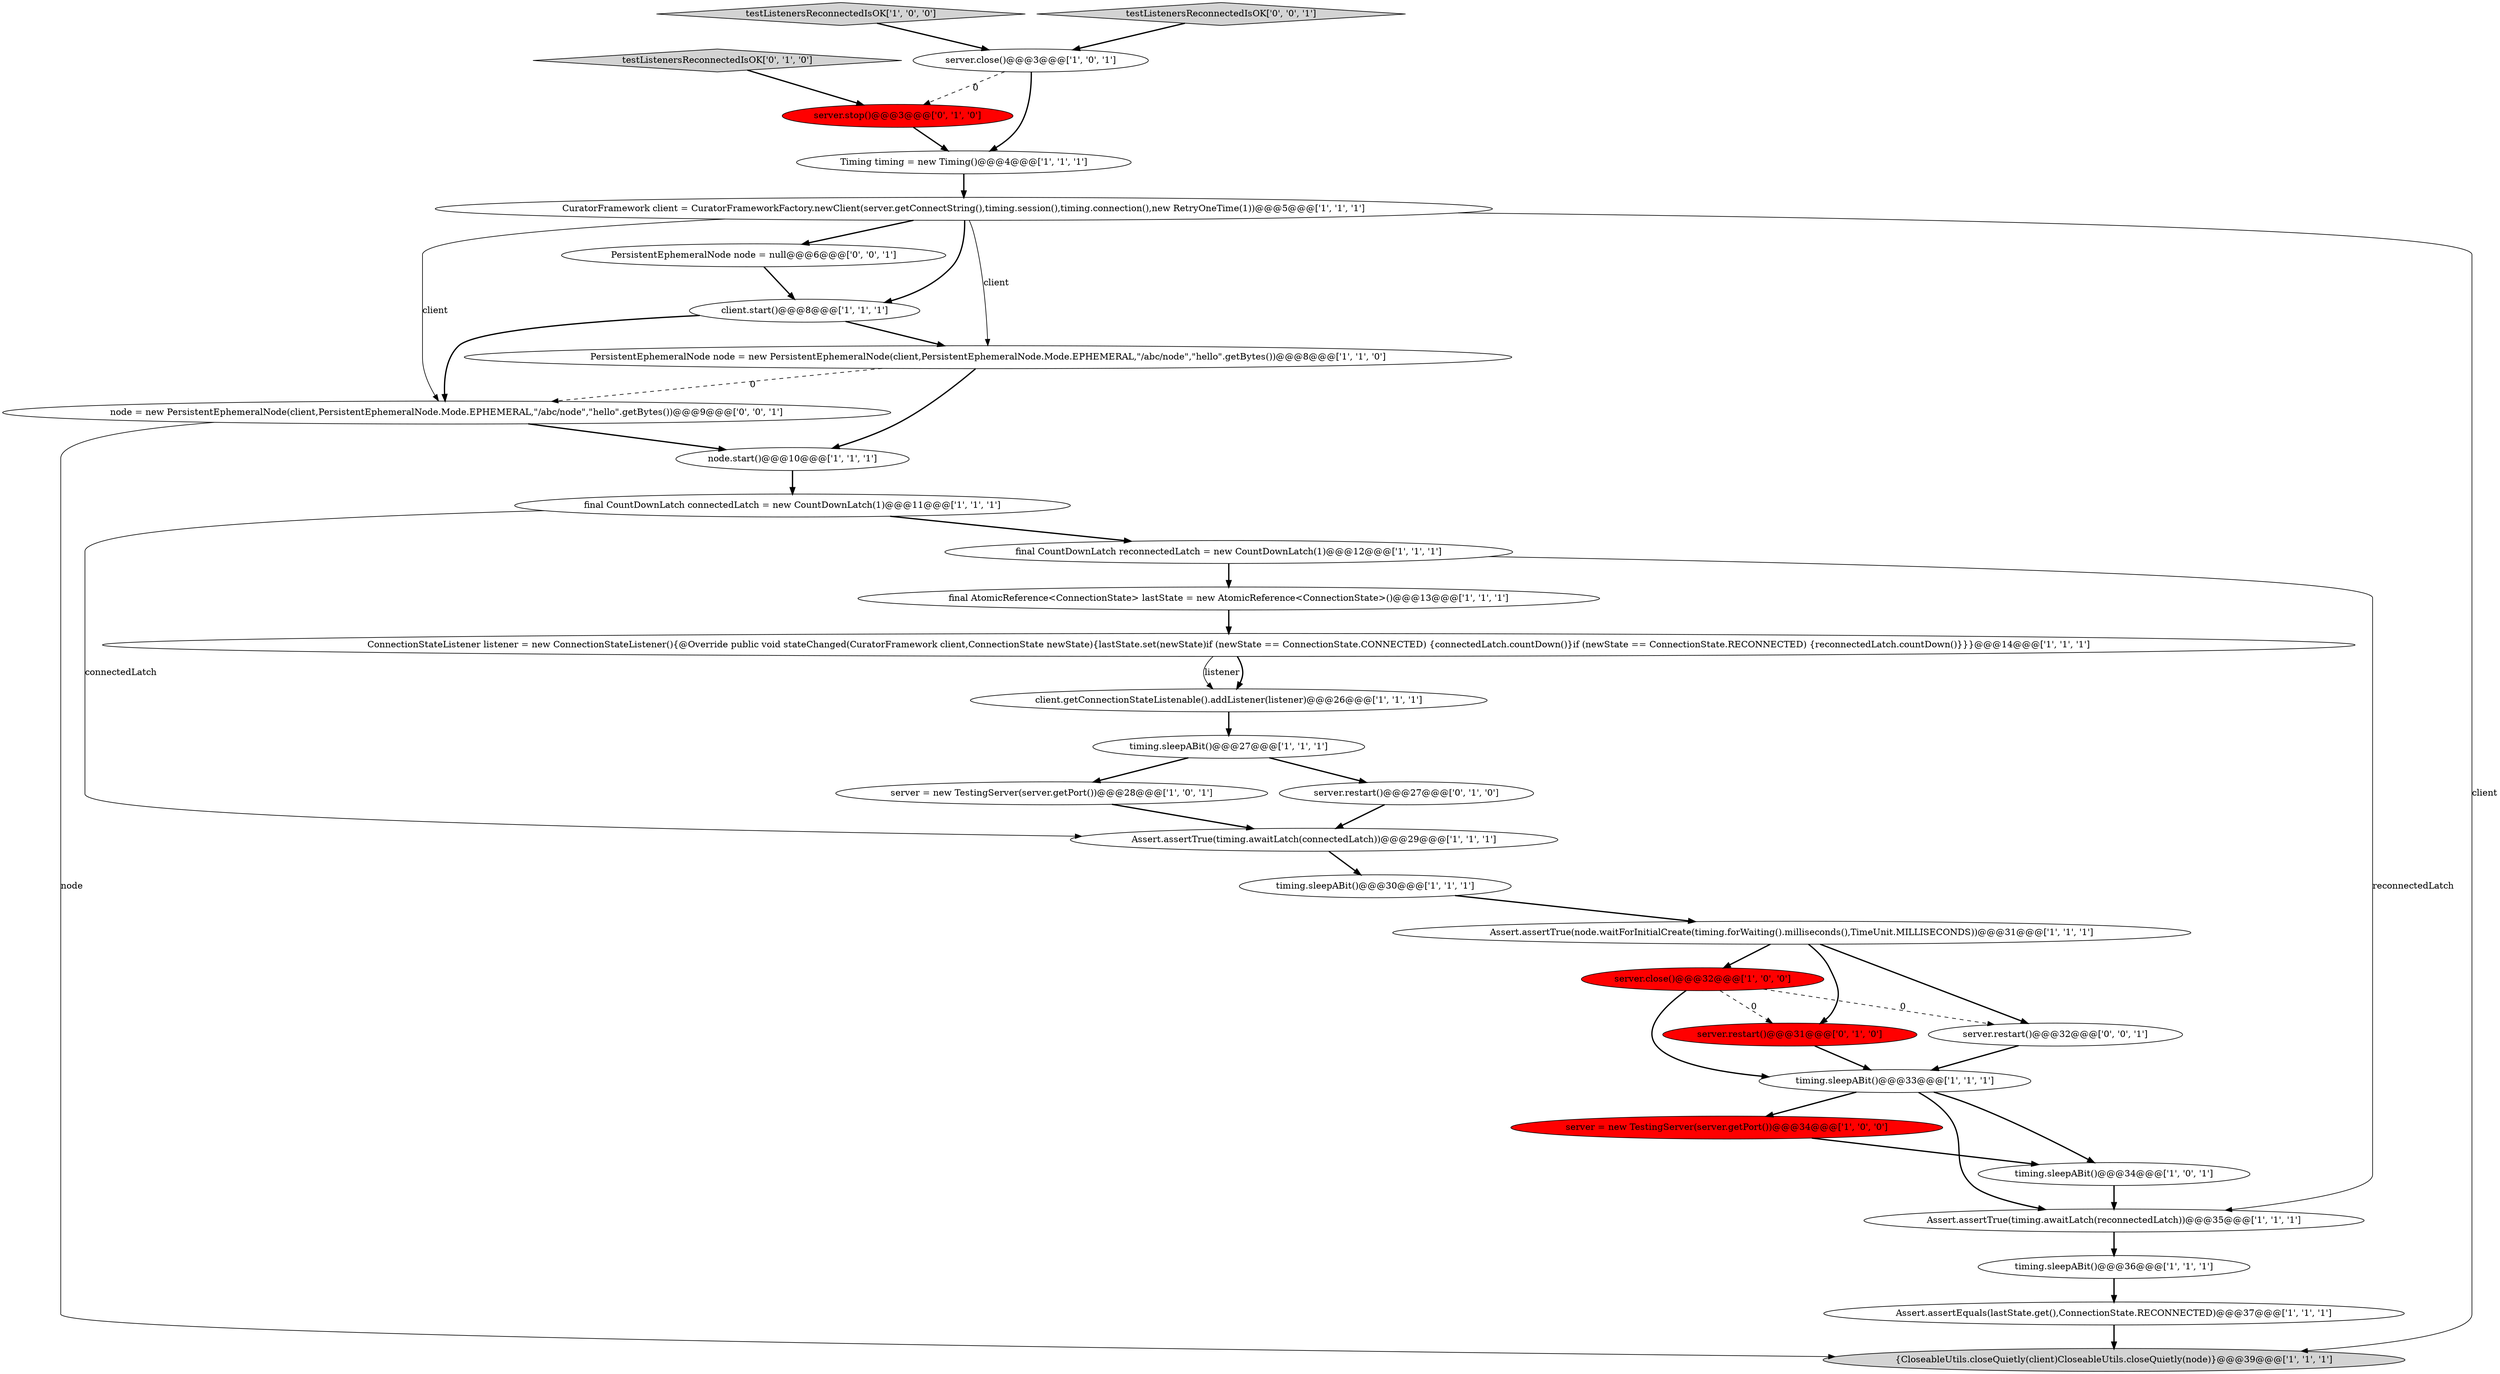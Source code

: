 digraph {
30 [style = filled, label = "PersistentEphemeralNode node = null@@@6@@@['0', '0', '1']", fillcolor = white, shape = ellipse image = "AAA0AAABBB3BBB"];
12 [style = filled, label = "Timing timing = new Timing()@@@4@@@['1', '1', '1']", fillcolor = white, shape = ellipse image = "AAA0AAABBB1BBB"];
15 [style = filled, label = "{CloseableUtils.closeQuietly(client)CloseableUtils.closeQuietly(node)}@@@39@@@['1', '1', '1']", fillcolor = lightgray, shape = ellipse image = "AAA0AAABBB1BBB"];
16 [style = filled, label = "timing.sleepABit()@@@33@@@['1', '1', '1']", fillcolor = white, shape = ellipse image = "AAA0AAABBB1BBB"];
19 [style = filled, label = "ConnectionStateListener listener = new ConnectionStateListener(){@Override public void stateChanged(CuratorFramework client,ConnectionState newState){lastState.set(newState)if (newState == ConnectionState.CONNECTED) {connectedLatch.countDown()}if (newState == ConnectionState.RECONNECTED) {reconnectedLatch.countDown()}}}@@@14@@@['1', '1', '1']", fillcolor = white, shape = ellipse image = "AAA0AAABBB1BBB"];
32 [style = filled, label = "node = new PersistentEphemeralNode(client,PersistentEphemeralNode.Mode.EPHEMERAL,\"/abc/node\",\"hello\".getBytes())@@@9@@@['0', '0', '1']", fillcolor = white, shape = ellipse image = "AAA0AAABBB3BBB"];
28 [style = filled, label = "server.restart()@@@27@@@['0', '1', '0']", fillcolor = white, shape = ellipse image = "AAA0AAABBB2BBB"];
9 [style = filled, label = "server = new TestingServer(server.getPort())@@@28@@@['1', '0', '1']", fillcolor = white, shape = ellipse image = "AAA0AAABBB1BBB"];
18 [style = filled, label = "testListenersReconnectedIsOK['1', '0', '0']", fillcolor = lightgray, shape = diamond image = "AAA0AAABBB1BBB"];
10 [style = filled, label = "final CountDownLatch connectedLatch = new CountDownLatch(1)@@@11@@@['1', '1', '1']", fillcolor = white, shape = ellipse image = "AAA0AAABBB1BBB"];
31 [style = filled, label = "server.restart()@@@32@@@['0', '0', '1']", fillcolor = white, shape = ellipse image = "AAA0AAABBB3BBB"];
0 [style = filled, label = "timing.sleepABit()@@@36@@@['1', '1', '1']", fillcolor = white, shape = ellipse image = "AAA0AAABBB1BBB"];
8 [style = filled, label = "Assert.assertTrue(timing.awaitLatch(reconnectedLatch))@@@35@@@['1', '1', '1']", fillcolor = white, shape = ellipse image = "AAA0AAABBB1BBB"];
23 [style = filled, label = "PersistentEphemeralNode node = new PersistentEphemeralNode(client,PersistentEphemeralNode.Mode.EPHEMERAL,\"/abc/node\",\"hello\".getBytes())@@@8@@@['1', '1', '0']", fillcolor = white, shape = ellipse image = "AAA0AAABBB1BBB"];
27 [style = filled, label = "server.restart()@@@31@@@['0', '1', '0']", fillcolor = red, shape = ellipse image = "AAA1AAABBB2BBB"];
29 [style = filled, label = "testListenersReconnectedIsOK['0', '0', '1']", fillcolor = lightgray, shape = diamond image = "AAA0AAABBB3BBB"];
1 [style = filled, label = "Assert.assertEquals(lastState.get(),ConnectionState.RECONNECTED)@@@37@@@['1', '1', '1']", fillcolor = white, shape = ellipse image = "AAA0AAABBB1BBB"];
25 [style = filled, label = "testListenersReconnectedIsOK['0', '1', '0']", fillcolor = lightgray, shape = diamond image = "AAA0AAABBB2BBB"];
14 [style = filled, label = "client.getConnectionStateListenable().addListener(listener)@@@26@@@['1', '1', '1']", fillcolor = white, shape = ellipse image = "AAA0AAABBB1BBB"];
7 [style = filled, label = "node.start()@@@10@@@['1', '1', '1']", fillcolor = white, shape = ellipse image = "AAA0AAABBB1BBB"];
26 [style = filled, label = "server.stop()@@@3@@@['0', '1', '0']", fillcolor = red, shape = ellipse image = "AAA1AAABBB2BBB"];
13 [style = filled, label = "client.start()@@@8@@@['1', '1', '1']", fillcolor = white, shape = ellipse image = "AAA0AAABBB1BBB"];
22 [style = filled, label = "server.close()@@@3@@@['1', '0', '1']", fillcolor = white, shape = ellipse image = "AAA0AAABBB1BBB"];
5 [style = filled, label = "server.close()@@@32@@@['1', '0', '0']", fillcolor = red, shape = ellipse image = "AAA1AAABBB1BBB"];
4 [style = filled, label = "Assert.assertTrue(node.waitForInitialCreate(timing.forWaiting().milliseconds(),TimeUnit.MILLISECONDS))@@@31@@@['1', '1', '1']", fillcolor = white, shape = ellipse image = "AAA0AAABBB1BBB"];
3 [style = filled, label = "server = new TestingServer(server.getPort())@@@34@@@['1', '0', '0']", fillcolor = red, shape = ellipse image = "AAA1AAABBB1BBB"];
17 [style = filled, label = "final AtomicReference<ConnectionState> lastState = new AtomicReference<ConnectionState>()@@@13@@@['1', '1', '1']", fillcolor = white, shape = ellipse image = "AAA0AAABBB1BBB"];
24 [style = filled, label = "timing.sleepABit()@@@34@@@['1', '0', '1']", fillcolor = white, shape = ellipse image = "AAA0AAABBB1BBB"];
2 [style = filled, label = "Assert.assertTrue(timing.awaitLatch(connectedLatch))@@@29@@@['1', '1', '1']", fillcolor = white, shape = ellipse image = "AAA0AAABBB1BBB"];
11 [style = filled, label = "timing.sleepABit()@@@30@@@['1', '1', '1']", fillcolor = white, shape = ellipse image = "AAA0AAABBB1BBB"];
6 [style = filled, label = "CuratorFramework client = CuratorFrameworkFactory.newClient(server.getConnectString(),timing.session(),timing.connection(),new RetryOneTime(1))@@@5@@@['1', '1', '1']", fillcolor = white, shape = ellipse image = "AAA0AAABBB1BBB"];
21 [style = filled, label = "final CountDownLatch reconnectedLatch = new CountDownLatch(1)@@@12@@@['1', '1', '1']", fillcolor = white, shape = ellipse image = "AAA0AAABBB1BBB"];
20 [style = filled, label = "timing.sleepABit()@@@27@@@['1', '1', '1']", fillcolor = white, shape = ellipse image = "AAA0AAABBB1BBB"];
16->3 [style = bold, label=""];
21->8 [style = solid, label="reconnectedLatch"];
13->32 [style = bold, label=""];
30->13 [style = bold, label=""];
16->8 [style = bold, label=""];
3->24 [style = bold, label=""];
20->9 [style = bold, label=""];
7->10 [style = bold, label=""];
9->2 [style = bold, label=""];
31->16 [style = bold, label=""];
1->15 [style = bold, label=""];
16->24 [style = bold, label=""];
11->4 [style = bold, label=""];
20->28 [style = bold, label=""];
32->7 [style = bold, label=""];
10->21 [style = bold, label=""];
27->16 [style = bold, label=""];
6->15 [style = solid, label="client"];
12->6 [style = bold, label=""];
17->19 [style = bold, label=""];
23->32 [style = dashed, label="0"];
5->16 [style = bold, label=""];
8->0 [style = bold, label=""];
4->31 [style = bold, label=""];
28->2 [style = bold, label=""];
26->12 [style = bold, label=""];
5->27 [style = dashed, label="0"];
18->22 [style = bold, label=""];
19->14 [style = bold, label=""];
10->2 [style = solid, label="connectedLatch"];
22->12 [style = bold, label=""];
0->1 [style = bold, label=""];
6->13 [style = bold, label=""];
4->27 [style = bold, label=""];
25->26 [style = bold, label=""];
13->23 [style = bold, label=""];
5->31 [style = dashed, label="0"];
6->32 [style = solid, label="client"];
23->7 [style = bold, label=""];
29->22 [style = bold, label=""];
24->8 [style = bold, label=""];
6->23 [style = solid, label="client"];
19->14 [style = solid, label="listener"];
21->17 [style = bold, label=""];
4->5 [style = bold, label=""];
2->11 [style = bold, label=""];
32->15 [style = solid, label="node"];
14->20 [style = bold, label=""];
22->26 [style = dashed, label="0"];
6->30 [style = bold, label=""];
}
